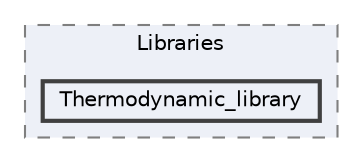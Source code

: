 digraph "src/Libraries/Thermodynamic_library"
{
 // LATEX_PDF_SIZE
  bgcolor="transparent";
  edge [fontname=Helvetica,fontsize=10,labelfontname=Helvetica,labelfontsize=10];
  node [fontname=Helvetica,fontsize=10,shape=box,height=0.2,width=0.4];
  compound=true
  subgraph clusterdir_a5e53cdfc4dc3e34218e25b9dcddbbe5 {
    graph [ bgcolor="#edf0f7", pencolor="grey50", label="Libraries", fontname=Helvetica,fontsize=10 style="filled,dashed", URL="dir_a5e53cdfc4dc3e34218e25b9dcddbbe5.html",tooltip=""]
  dir_0c63cf7e1ea13ac461010060b9df74d7 [label="Thermodynamic_library", fillcolor="#edf0f7", color="grey25", style="filled,bold", URL="dir_0c63cf7e1ea13ac461010060b9df74d7.html",tooltip=""];
  }
}
